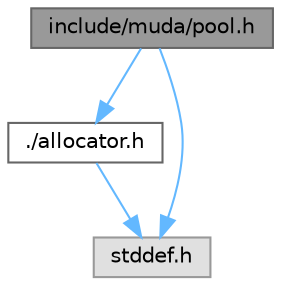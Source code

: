 digraph "include/muda/pool.h"
{
 // LATEX_PDF_SIZE
  bgcolor="transparent";
  edge [fontname=Helvetica,fontsize=10,labelfontname=Helvetica,labelfontsize=10];
  node [fontname=Helvetica,fontsize=10,shape=box,height=0.2,width=0.4];
  Node1 [id="Node000001",label="include/muda/pool.h",height=0.2,width=0.4,color="gray40", fillcolor="grey60", style="filled", fontcolor="black",tooltip="Fixed-size block memory pool allocator."];
  Node1 -> Node2 [id="edge1_Node000001_Node000002",color="steelblue1",style="solid",tooltip=" "];
  Node2 [id="Node000002",label="./allocator.h",height=0.2,width=0.4,color="grey40", fillcolor="white", style="filled",URL="$da/da9/allocator_8h.html",tooltip=" "];
  Node2 -> Node3 [id="edge2_Node000002_Node000003",color="steelblue1",style="solid",tooltip=" "];
  Node3 [id="Node000003",label="stddef.h",height=0.2,width=0.4,color="grey60", fillcolor="#E0E0E0", style="filled",tooltip=" "];
  Node1 -> Node3 [id="edge3_Node000001_Node000003",color="steelblue1",style="solid",tooltip=" "];
}
